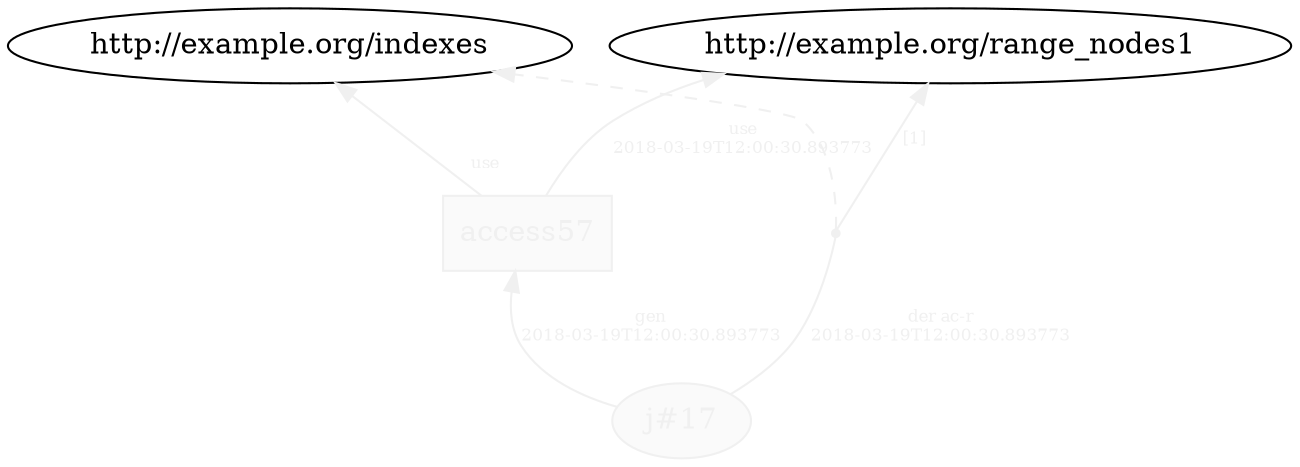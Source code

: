 digraph "PROV" { size="16,12"; rankdir="BT";
"http://example.org/j#17" [fillcolor="#FAFAFA",color="#F0F0F0",style="filled",fontcolor="#F0F0F0",label="j#17",URL="http://example.org/j#17"]
"http://example.org/access57" [fillcolor="#FAFAFA",color="#F0F0F0",shape="polygon",sides="4",style="filled",fontcolor="#F0F0F0",label="access57",URL="http://example.org/access57"]
"bn0" [shape="point",label="",fontcolor="#F0F0F0",color="#F0F0F0"]
"http://example.org/j#17" -> "bn0" [fontsize="8",distance="1.5",angle="60.0",rotation="20",label="der ac-r
2018-03-19T12:00:30.893773",arrowhead="none",fontcolor="#F0F0F0",color="#F0F0F0"]
"bn0" -> "http://example.org/indexes" [style="dashed",fontcolor="#F0F0F0",color="#F0F0F0"]
"bn0" -> "http://example.org/range_nodes1" [fontsize="8",distance="1.5",angle="60.0",rotation="20",label="[1]",fontcolor="#F0F0F0",color="#F0F0F0"]
"http://example.org/access57" -> "http://example.org/indexes" [labelfontsize="8",labeldistance="1.5",labelangle="60.0",rotation="20",taillabel="use",fontcolor="#F0F0F0",color="#F0F0F0"]
"http://example.org/access57" -> "http://example.org/range_nodes1" [fontsize="8",distance="1.5",angle="60.0",rotation="20",label="use
2018-03-19T12:00:30.893773",fontcolor="#F0F0F0",color="#F0F0F0"]
"http://example.org/j#17" -> "http://example.org/access57" [fontsize="8",distance="1.5",angle="60.0",rotation="20",label="gen
2018-03-19T12:00:30.893773",fontcolor="#F0F0F0",color="#F0F0F0"]
}